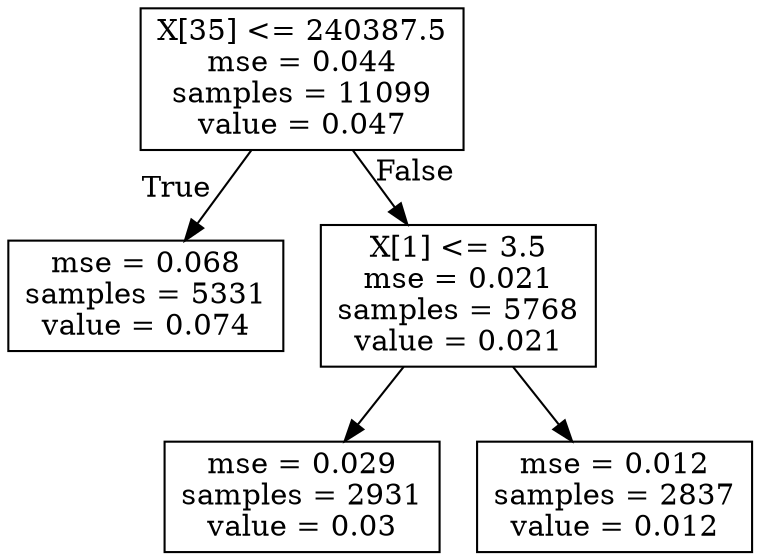 digraph Tree {
node [shape=box] ;
0 [label="X[35] <= 240387.5\nmse = 0.044\nsamples = 11099\nvalue = 0.047"] ;
1 [label="mse = 0.068\nsamples = 5331\nvalue = 0.074"] ;
0 -> 1 [labeldistance=2.5, labelangle=45, headlabel="True"] ;
2 [label="X[1] <= 3.5\nmse = 0.021\nsamples = 5768\nvalue = 0.021"] ;
0 -> 2 [labeldistance=2.5, labelangle=-45, headlabel="False"] ;
3 [label="mse = 0.029\nsamples = 2931\nvalue = 0.03"] ;
2 -> 3 ;
4 [label="mse = 0.012\nsamples = 2837\nvalue = 0.012"] ;
2 -> 4 ;
}